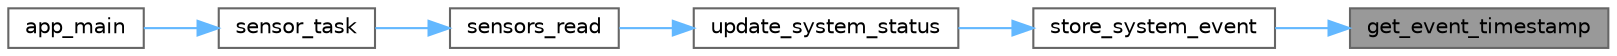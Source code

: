 digraph "get_event_timestamp"
{
 // LATEX_PDF_SIZE
  bgcolor="transparent";
  edge [fontname=Helvetica,fontsize=10,labelfontname=Helvetica,labelfontsize=10];
  node [fontname=Helvetica,fontsize=10,shape=box,height=0.2,width=0.4];
  rankdir="RL";
  Node1 [id="Node000001",label="get_event_timestamp",height=0.2,width=0.4,color="gray40", fillcolor="grey60", style="filled", fontcolor="black",tooltip="Gets the current event timestamp."];
  Node1 -> Node2 [id="edge1_Node000001_Node000002",dir="back",color="steelblue1",style="solid",tooltip=" "];
  Node2 [id="Node000002",label="store_system_event",height=0.2,width=0.4,color="grey40", fillcolor="white", style="filled",URL="$system_8c.html#add779b9d830853ab883651b998ad43d8",tooltip="Stores a system event in the event log."];
  Node2 -> Node3 [id="edge2_Node000002_Node000003",dir="back",color="steelblue1",style="solid",tooltip=" "];
  Node3 [id="Node000003",label="update_system_status",height=0.2,width=0.4,color="grey40", fillcolor="white", style="filled",URL="$system_8c.html#a012f23b509b22ea369b2f708e3d15330",tooltip="Updates the system status based on sensor data."];
  Node3 -> Node4 [id="edge3_Node000003_Node000004",dir="back",color="steelblue1",style="solid",tooltip=" "];
  Node4 [id="Node000004",label="sensors_read",height=0.2,width=0.4,color="grey40", fillcolor="white", style="filled",URL="$sensors_8c.html#a9456bf17ccbaf37989d9a869c891a294",tooltip="Read sensor data. This function reads the current values from the pressure and temperature sensors...."];
  Node4 -> Node5 [id="edge4_Node000004_Node000005",dir="back",color="steelblue1",style="solid",tooltip=" "];
  Node5 [id="Node000005",label="sensor_task",height=0.2,width=0.4,color="grey40", fillcolor="white", style="filled",URL="$tasks_8c.html#adc13c768c3882c534ba57bad636776ce",tooltip="Wrapper function for the sensor task."];
  Node5 -> Node6 [id="edge5_Node000005_Node000006",dir="back",color="steelblue1",style="solid",tooltip=" "];
  Node6 [id="Node000006",label="app_main",height=0.2,width=0.4,color="grey40", fillcolor="white", style="filled",URL="$main_8c.html#a630544a7f0a2cc40d8a7fefab7e2fe70",tooltip=" "];
}
